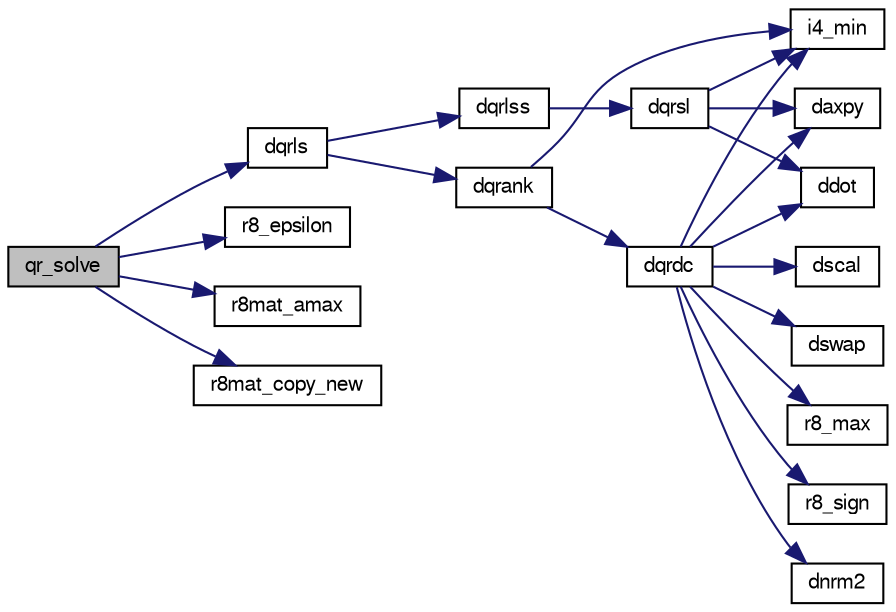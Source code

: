digraph "qr_solve"
{
  edge [fontname="FreeSans",fontsize="10",labelfontname="FreeSans",labelfontsize="10"];
  node [fontname="FreeSans",fontsize="10",shape=record];
  rankdir="LR";
  Node1 [label="qr_solve",height=0.2,width=0.4,color="black", fillcolor="grey75", style="filled", fontcolor="black"];
  Node1 -> Node2 [color="midnightblue",fontsize="10",style="solid",fontname="FreeSans"];
  Node2 [label="dqrls",height=0.2,width=0.4,color="black", fillcolor="white", style="filled",URL="$qr__solve_8c.html#aefe21c521674eb7a8c9f9ea74864f29e"];
  Node2 -> Node3 [color="midnightblue",fontsize="10",style="solid",fontname="FreeSans"];
  Node3 [label="dqrank",height=0.2,width=0.4,color="black", fillcolor="white", style="filled",URL="$qr__solve_8c.html#a6ecb9a7b36dcdb21869bd05c7e7cf149"];
  Node3 -> Node4 [color="midnightblue",fontsize="10",style="solid",fontname="FreeSans"];
  Node4 [label="dqrdc",height=0.2,width=0.4,color="black", fillcolor="white", style="filled",URL="$qr__solve_8c.html#afaa40152476be17052f2c425914e744e"];
  Node4 -> Node5 [color="midnightblue",fontsize="10",style="solid",fontname="FreeSans"];
  Node5 [label="daxpy",height=0.2,width=0.4,color="black", fillcolor="white", style="filled",URL="$qr__solve_8c.html#aa1ea50a6db5ef08ed0c3617d761efe97"];
  Node4 -> Node6 [color="midnightblue",fontsize="10",style="solid",fontname="FreeSans"];
  Node6 [label="ddot",height=0.2,width=0.4,color="black", fillcolor="white", style="filled",URL="$qr__solve_8c.html#a32d5754b3d1e62e762af43ee5f2e2135"];
  Node4 -> Node7 [color="midnightblue",fontsize="10",style="solid",fontname="FreeSans"];
  Node7 [label="dnrm2",height=0.2,width=0.4,color="black", fillcolor="white", style="filled",URL="$qr__solve_8c.html#adb1d7ac5915e3af7d8034232eb1b587d"];
  Node4 -> Node8 [color="midnightblue",fontsize="10",style="solid",fontname="FreeSans"];
  Node8 [label="dscal",height=0.2,width=0.4,color="black", fillcolor="white", style="filled",URL="$qr__solve_8c.html#ab1b00af76b78908d5f012c3023e8690f"];
  Node4 -> Node9 [color="midnightblue",fontsize="10",style="solid",fontname="FreeSans"];
  Node9 [label="dswap",height=0.2,width=0.4,color="black", fillcolor="white", style="filled",URL="$qr__solve_8c.html#afa0182a4c21d9992eae335332c52a1f5"];
  Node4 -> Node10 [color="midnightblue",fontsize="10",style="solid",fontname="FreeSans"];
  Node10 [label="i4_min",height=0.2,width=0.4,color="black", fillcolor="white", style="filled",URL="$r8lib__min_8c.html#ae73c30e1658d722ce9ff2e671db331ca"];
  Node4 -> Node11 [color="midnightblue",fontsize="10",style="solid",fontname="FreeSans"];
  Node11 [label="r8_max",height=0.2,width=0.4,color="black", fillcolor="white", style="filled",URL="$r8lib__min_8c.html#a1fe667048dc6f8c87bd3cf219bdb928e"];
  Node4 -> Node12 [color="midnightblue",fontsize="10",style="solid",fontname="FreeSans"];
  Node12 [label="r8_sign",height=0.2,width=0.4,color="black", fillcolor="white", style="filled",URL="$r8lib__min_8c.html#abd6a2ff6da5741932ef4a7f7948b9768"];
  Node3 -> Node10 [color="midnightblue",fontsize="10",style="solid",fontname="FreeSans"];
  Node2 -> Node13 [color="midnightblue",fontsize="10",style="solid",fontname="FreeSans"];
  Node13 [label="dqrlss",height=0.2,width=0.4,color="black", fillcolor="white", style="filled",URL="$qr__solve_8c.html#a26a23027f69ea2fa426952985c7734c1"];
  Node13 -> Node14 [color="midnightblue",fontsize="10",style="solid",fontname="FreeSans"];
  Node14 [label="dqrsl",height=0.2,width=0.4,color="black", fillcolor="white", style="filled",URL="$qr__solve_8c.html#a52f94d5d8c6c1df1cc33b4f08e7f8902"];
  Node14 -> Node5 [color="midnightblue",fontsize="10",style="solid",fontname="FreeSans"];
  Node14 -> Node6 [color="midnightblue",fontsize="10",style="solid",fontname="FreeSans"];
  Node14 -> Node10 [color="midnightblue",fontsize="10",style="solid",fontname="FreeSans"];
  Node1 -> Node15 [color="midnightblue",fontsize="10",style="solid",fontname="FreeSans"];
  Node15 [label="r8_epsilon",height=0.2,width=0.4,color="black", fillcolor="white", style="filled",URL="$r8lib__min_8c.html#a71a8eac997a4bce58ae173efae3f9be2"];
  Node1 -> Node16 [color="midnightblue",fontsize="10",style="solid",fontname="FreeSans"];
  Node16 [label="r8mat_amax",height=0.2,width=0.4,color="black", fillcolor="white", style="filled",URL="$r8lib__min_8c.html#a832fba4cb87ce9b821e4268f1df0d2af"];
  Node1 -> Node17 [color="midnightblue",fontsize="10",style="solid",fontname="FreeSans"];
  Node17 [label="r8mat_copy_new",height=0.2,width=0.4,color="black", fillcolor="white", style="filled",URL="$r8lib__min_8c.html#ab2e0afedd86fd28ec510f3a23eb8cdf6"];
}
